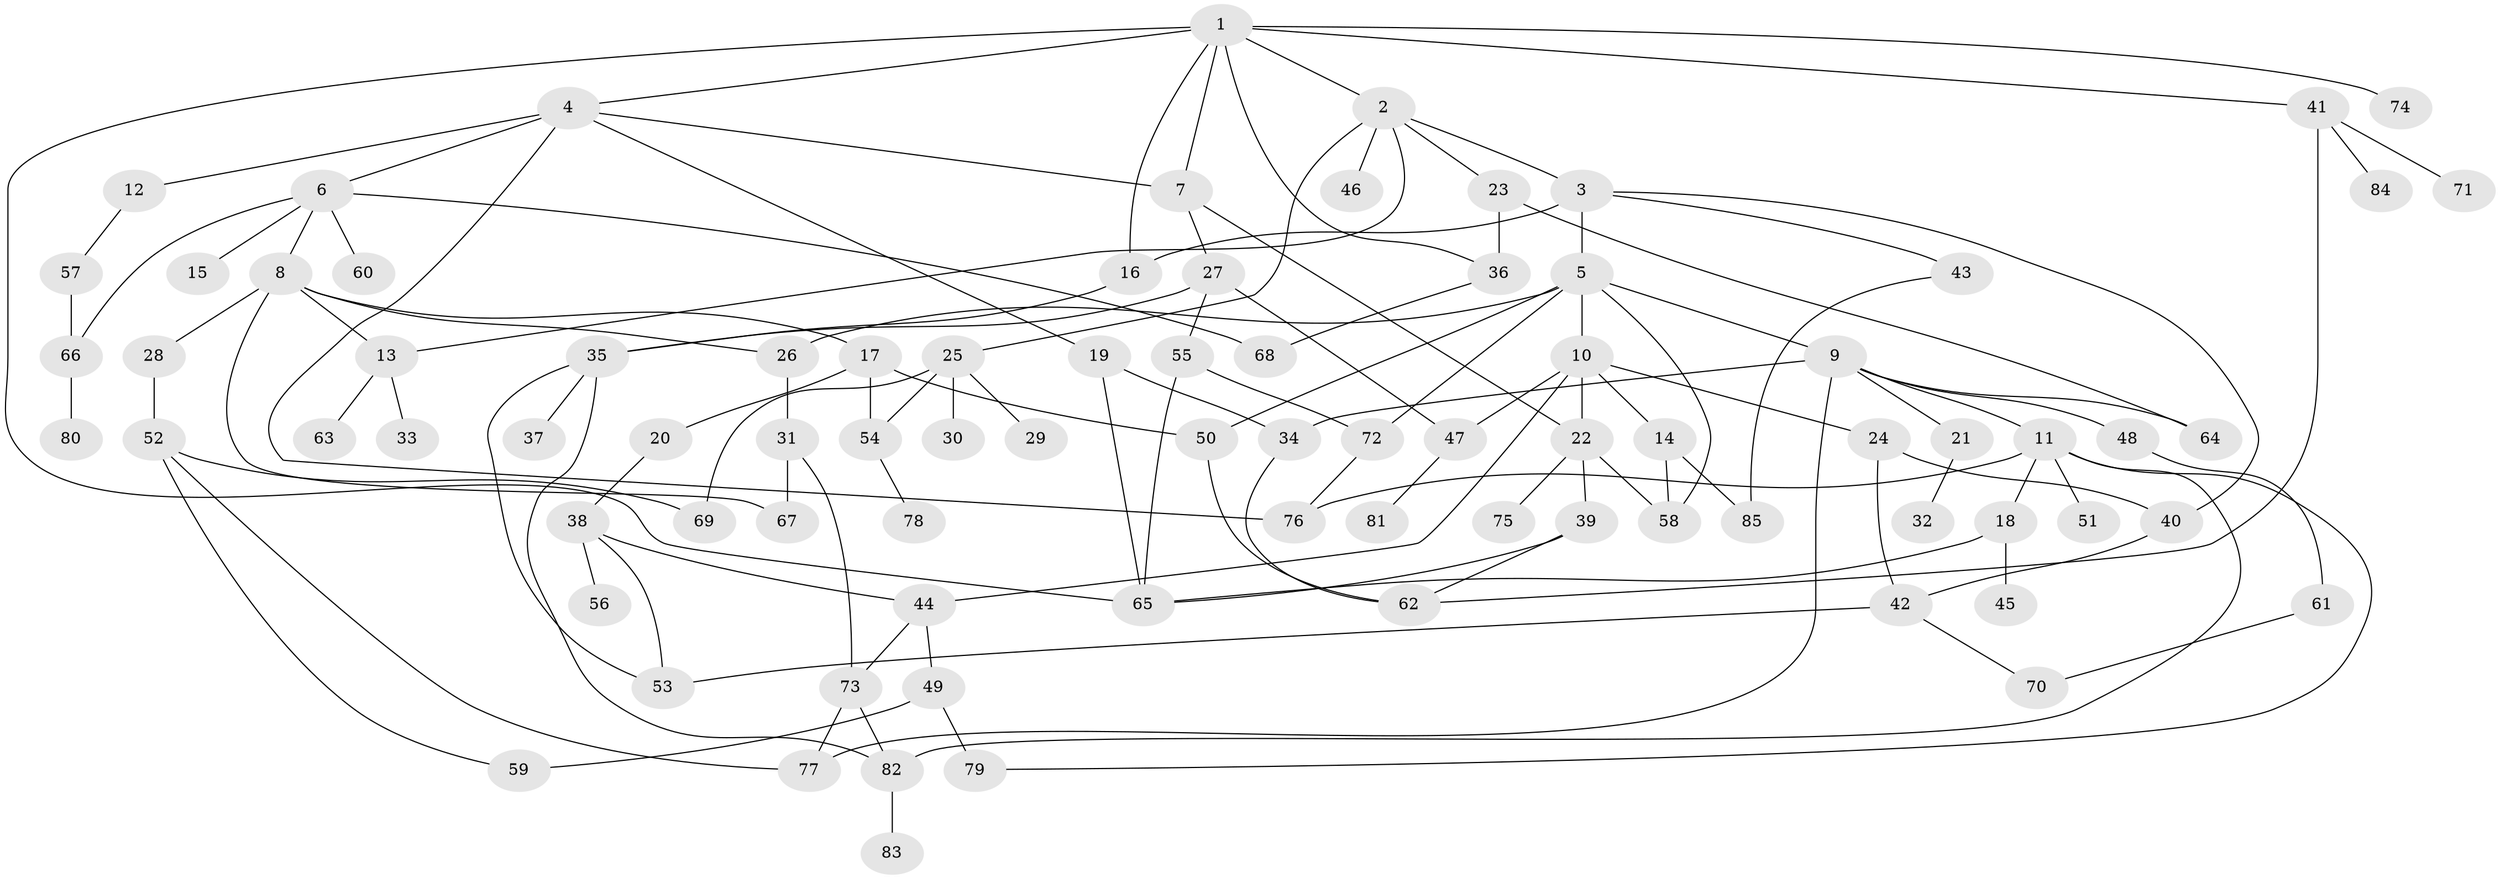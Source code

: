 // coarse degree distribution, {8: 0.08, 16: 0.04, 5: 0.04, 7: 0.04, 2: 0.36, 4: 0.04, 3: 0.16, 1: 0.24}
// Generated by graph-tools (version 1.1) at 2025/17/03/04/25 18:17:01]
// undirected, 85 vertices, 126 edges
graph export_dot {
graph [start="1"]
  node [color=gray90,style=filled];
  1;
  2;
  3;
  4;
  5;
  6;
  7;
  8;
  9;
  10;
  11;
  12;
  13;
  14;
  15;
  16;
  17;
  18;
  19;
  20;
  21;
  22;
  23;
  24;
  25;
  26;
  27;
  28;
  29;
  30;
  31;
  32;
  33;
  34;
  35;
  36;
  37;
  38;
  39;
  40;
  41;
  42;
  43;
  44;
  45;
  46;
  47;
  48;
  49;
  50;
  51;
  52;
  53;
  54;
  55;
  56;
  57;
  58;
  59;
  60;
  61;
  62;
  63;
  64;
  65;
  66;
  67;
  68;
  69;
  70;
  71;
  72;
  73;
  74;
  75;
  76;
  77;
  78;
  79;
  80;
  81;
  82;
  83;
  84;
  85;
  1 -- 2;
  1 -- 4;
  1 -- 16;
  1 -- 36;
  1 -- 41;
  1 -- 74;
  1 -- 7;
  1 -- 65;
  2 -- 3;
  2 -- 23;
  2 -- 25;
  2 -- 46;
  2 -- 13;
  3 -- 5;
  3 -- 43;
  3 -- 40;
  3 -- 16;
  4 -- 6;
  4 -- 7;
  4 -- 12;
  4 -- 19;
  4 -- 76;
  5 -- 9;
  5 -- 10;
  5 -- 26;
  5 -- 50;
  5 -- 72;
  5 -- 58;
  6 -- 8;
  6 -- 15;
  6 -- 60;
  6 -- 66;
  6 -- 68;
  7 -- 22;
  7 -- 27;
  8 -- 13;
  8 -- 17;
  8 -- 28;
  8 -- 26;
  8 -- 67;
  9 -- 11;
  9 -- 21;
  9 -- 48;
  9 -- 77;
  9 -- 64;
  9 -- 34;
  10 -- 14;
  10 -- 24;
  10 -- 44;
  10 -- 22;
  10 -- 47;
  11 -- 18;
  11 -- 51;
  11 -- 79;
  11 -- 82;
  11 -- 76;
  12 -- 57;
  13 -- 33;
  13 -- 63;
  14 -- 58;
  14 -- 85;
  16 -- 35;
  17 -- 20;
  17 -- 54;
  17 -- 50;
  18 -- 45;
  18 -- 65;
  19 -- 34;
  19 -- 65;
  20 -- 38;
  21 -- 32;
  22 -- 39;
  22 -- 75;
  22 -- 58;
  23 -- 64;
  23 -- 36;
  24 -- 40;
  24 -- 42;
  25 -- 29;
  25 -- 30;
  25 -- 54;
  25 -- 69;
  26 -- 31;
  27 -- 35;
  27 -- 47;
  27 -- 55;
  28 -- 52;
  31 -- 67;
  31 -- 73;
  34 -- 62;
  35 -- 37;
  35 -- 53;
  35 -- 82;
  36 -- 68;
  38 -- 56;
  38 -- 53;
  38 -- 44;
  39 -- 65;
  39 -- 62;
  40 -- 42;
  41 -- 71;
  41 -- 84;
  41 -- 62;
  42 -- 70;
  42 -- 53;
  43 -- 85;
  44 -- 49;
  44 -- 73;
  47 -- 81;
  48 -- 61;
  49 -- 59;
  49 -- 79;
  50 -- 62;
  52 -- 69;
  52 -- 59;
  52 -- 77;
  54 -- 78;
  55 -- 65;
  55 -- 72;
  57 -- 66;
  61 -- 70;
  66 -- 80;
  72 -- 76;
  73 -- 77;
  73 -- 82;
  82 -- 83;
}

